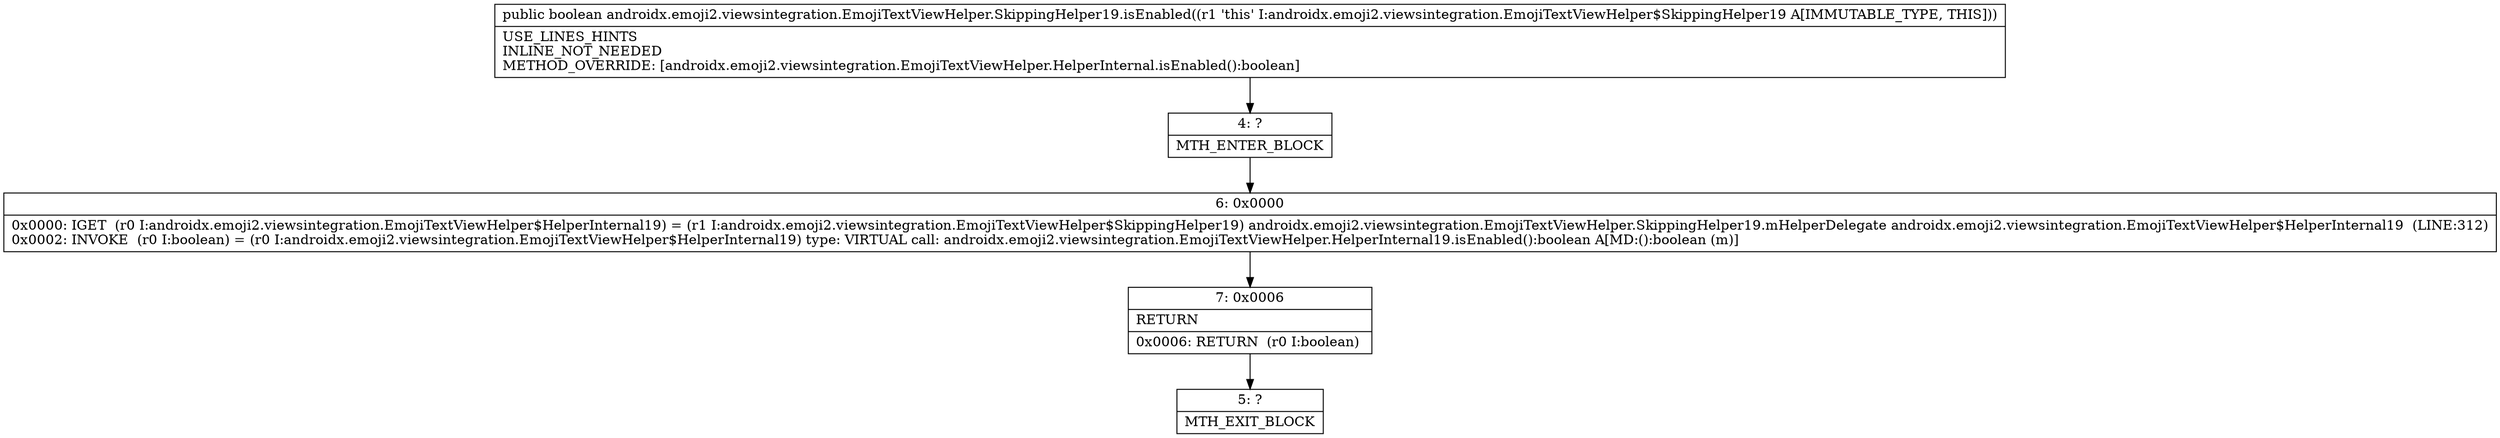 digraph "CFG forandroidx.emoji2.viewsintegration.EmojiTextViewHelper.SkippingHelper19.isEnabled()Z" {
Node_4 [shape=record,label="{4\:\ ?|MTH_ENTER_BLOCK\l}"];
Node_6 [shape=record,label="{6\:\ 0x0000|0x0000: IGET  (r0 I:androidx.emoji2.viewsintegration.EmojiTextViewHelper$HelperInternal19) = (r1 I:androidx.emoji2.viewsintegration.EmojiTextViewHelper$SkippingHelper19) androidx.emoji2.viewsintegration.EmojiTextViewHelper.SkippingHelper19.mHelperDelegate androidx.emoji2.viewsintegration.EmojiTextViewHelper$HelperInternal19  (LINE:312)\l0x0002: INVOKE  (r0 I:boolean) = (r0 I:androidx.emoji2.viewsintegration.EmojiTextViewHelper$HelperInternal19) type: VIRTUAL call: androidx.emoji2.viewsintegration.EmojiTextViewHelper.HelperInternal19.isEnabled():boolean A[MD:():boolean (m)]\l}"];
Node_7 [shape=record,label="{7\:\ 0x0006|RETURN\l|0x0006: RETURN  (r0 I:boolean) \l}"];
Node_5 [shape=record,label="{5\:\ ?|MTH_EXIT_BLOCK\l}"];
MethodNode[shape=record,label="{public boolean androidx.emoji2.viewsintegration.EmojiTextViewHelper.SkippingHelper19.isEnabled((r1 'this' I:androidx.emoji2.viewsintegration.EmojiTextViewHelper$SkippingHelper19 A[IMMUTABLE_TYPE, THIS]))  | USE_LINES_HINTS\lINLINE_NOT_NEEDED\lMETHOD_OVERRIDE: [androidx.emoji2.viewsintegration.EmojiTextViewHelper.HelperInternal.isEnabled():boolean]\l}"];
MethodNode -> Node_4;Node_4 -> Node_6;
Node_6 -> Node_7;
Node_7 -> Node_5;
}

